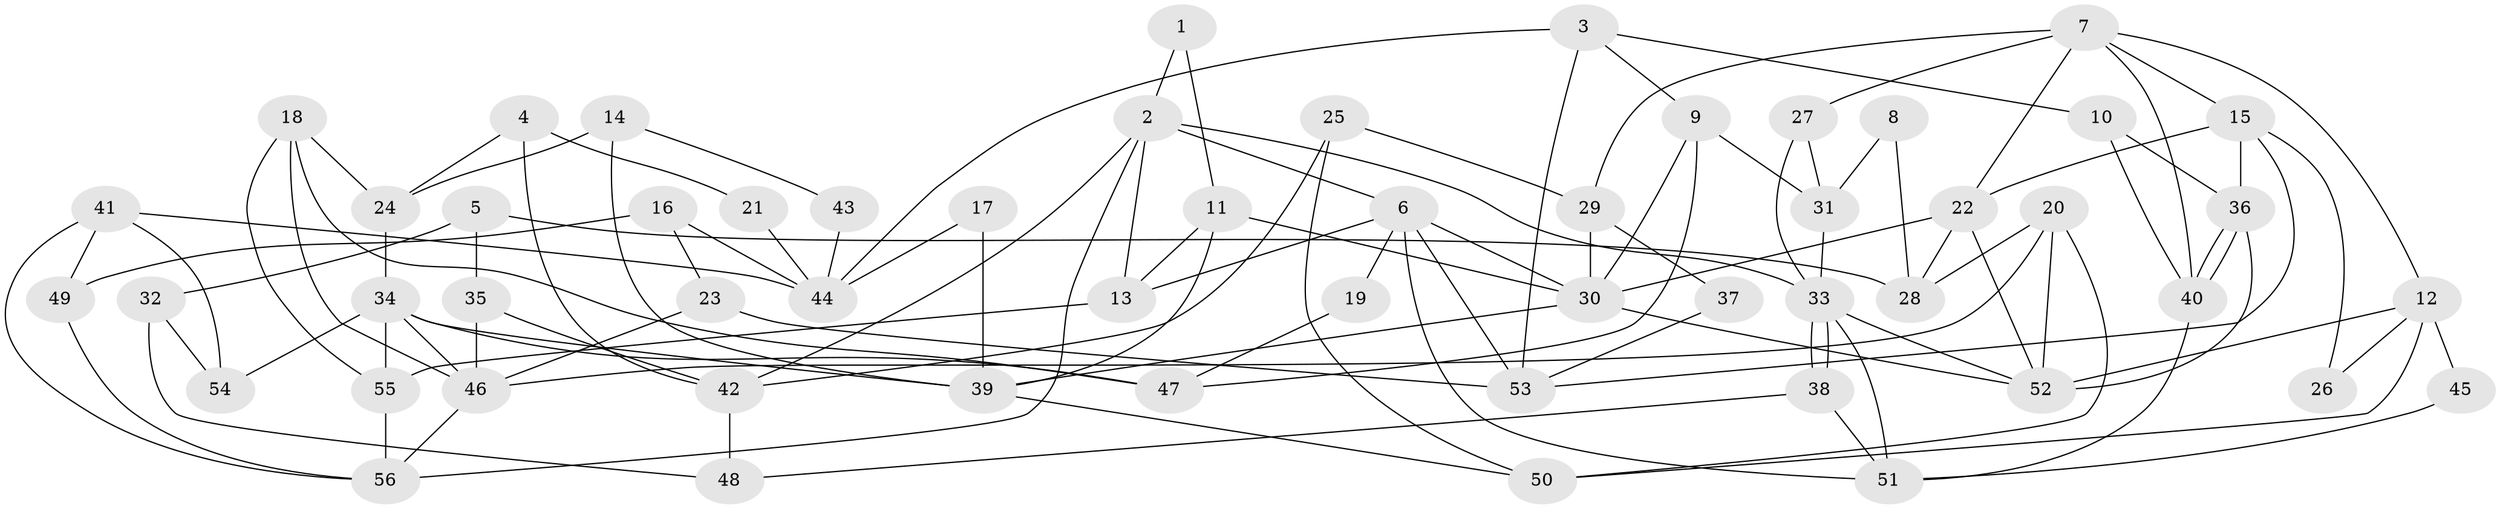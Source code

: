 // coarse degree distribution, {2: 0.19444444444444445, 8: 0.08333333333333333, 6: 0.1111111111111111, 5: 0.08333333333333333, 4: 0.19444444444444445, 7: 0.1388888888888889, 3: 0.16666666666666666, 10: 0.027777777777777776}
// Generated by graph-tools (version 1.1) at 2025/41/03/06/25 10:41:57]
// undirected, 56 vertices, 112 edges
graph export_dot {
graph [start="1"]
  node [color=gray90,style=filled];
  1;
  2;
  3;
  4;
  5;
  6;
  7;
  8;
  9;
  10;
  11;
  12;
  13;
  14;
  15;
  16;
  17;
  18;
  19;
  20;
  21;
  22;
  23;
  24;
  25;
  26;
  27;
  28;
  29;
  30;
  31;
  32;
  33;
  34;
  35;
  36;
  37;
  38;
  39;
  40;
  41;
  42;
  43;
  44;
  45;
  46;
  47;
  48;
  49;
  50;
  51;
  52;
  53;
  54;
  55;
  56;
  1 -- 11;
  1 -- 2;
  2 -- 33;
  2 -- 13;
  2 -- 6;
  2 -- 42;
  2 -- 56;
  3 -- 10;
  3 -- 9;
  3 -- 44;
  3 -- 53;
  4 -- 42;
  4 -- 24;
  4 -- 21;
  5 -- 28;
  5 -- 35;
  5 -- 32;
  6 -- 30;
  6 -- 13;
  6 -- 19;
  6 -- 51;
  6 -- 53;
  7 -- 22;
  7 -- 27;
  7 -- 12;
  7 -- 15;
  7 -- 29;
  7 -- 40;
  8 -- 31;
  8 -- 28;
  9 -- 30;
  9 -- 47;
  9 -- 31;
  10 -- 36;
  10 -- 40;
  11 -- 30;
  11 -- 39;
  11 -- 13;
  12 -- 52;
  12 -- 26;
  12 -- 45;
  12 -- 50;
  13 -- 55;
  14 -- 39;
  14 -- 24;
  14 -- 43;
  15 -- 53;
  15 -- 22;
  15 -- 26;
  15 -- 36;
  16 -- 23;
  16 -- 44;
  16 -- 49;
  17 -- 39;
  17 -- 44;
  18 -- 46;
  18 -- 55;
  18 -- 24;
  18 -- 47;
  19 -- 47;
  20 -- 52;
  20 -- 46;
  20 -- 28;
  20 -- 50;
  21 -- 44;
  22 -- 52;
  22 -- 28;
  22 -- 30;
  23 -- 53;
  23 -- 46;
  24 -- 34;
  25 -- 50;
  25 -- 29;
  25 -- 42;
  27 -- 31;
  27 -- 33;
  29 -- 30;
  29 -- 37;
  30 -- 52;
  30 -- 39;
  31 -- 33;
  32 -- 48;
  32 -- 54;
  33 -- 38;
  33 -- 38;
  33 -- 51;
  33 -- 52;
  34 -- 39;
  34 -- 55;
  34 -- 46;
  34 -- 47;
  34 -- 54;
  35 -- 42;
  35 -- 46;
  36 -- 40;
  36 -- 40;
  36 -- 52;
  37 -- 53;
  38 -- 51;
  38 -- 48;
  39 -- 50;
  40 -- 51;
  41 -- 54;
  41 -- 49;
  41 -- 44;
  41 -- 56;
  42 -- 48;
  43 -- 44;
  45 -- 51;
  46 -- 56;
  49 -- 56;
  55 -- 56;
}
